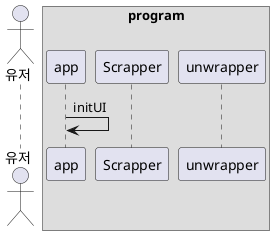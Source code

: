 @startuml

actor 유저 as user

box "program"
participant app
participant Scrapper
participant unwrapper
end box

app -> app : initUI

@enduml